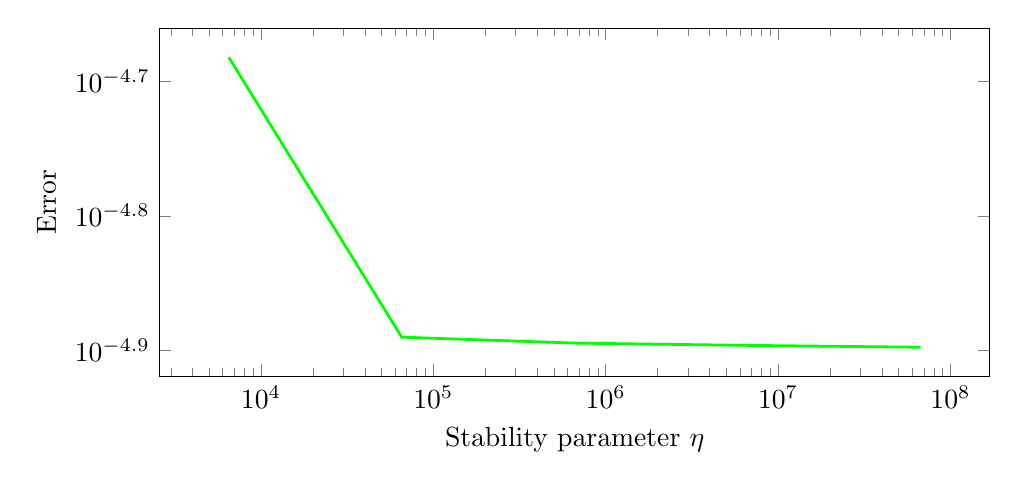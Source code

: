 \begin{tikzpicture}%
\begin{axis}[xmode=log,ymode=log,height=6cm,mark options={solid},xlabel={Stability parameter $\eta$},ylabel={Error},width=1\textwidth]%
\addplot[color=green,line width=1pt,solid] coordinates {%
(0.064,0.0)%
(0.64,0.0)%
(6.336,0.0)%
(64.0,0.0)%
(645.056,0.0)%
(6502.016,2.079e-05)%
(65536.0,1.286e-05)%
(660563.2,1.273e-05)%
(6658048.0,1.268e-05)%
(67109120.0,1.264e-05)%
};%
%
%
\end{axis}%
\end{tikzpicture}%
